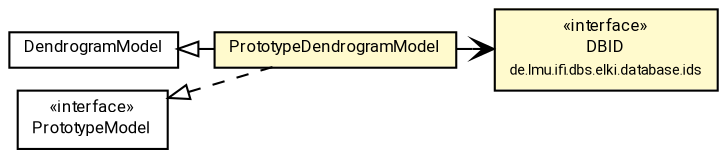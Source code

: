 #!/usr/local/bin/dot
#
# Class diagram 
# Generated by UMLGraph version R5_7_2-60-g0e99a6 (http://www.spinellis.gr/umlgraph/)
#

digraph G {
	graph [fontnames="svg"]
	edge [fontname="Roboto",fontsize=7,labelfontname="Roboto",labelfontsize=7,color="black"];
	node [fontname="Roboto",fontcolor="black",fontsize=8,shape=plaintext,margin=0,width=0,height=0];
	nodesep=0.15;
	ranksep=0.25;
	rankdir=LR;
	// de.lmu.ifi.dbs.elki.data.model.PrototypeDendrogramModel
	c8498283 [label=<<table title="de.lmu.ifi.dbs.elki.data.model.PrototypeDendrogramModel" border="0" cellborder="1" cellspacing="0" cellpadding="2" bgcolor="lemonChiffon" href="PrototypeDendrogramModel.html" target="_parent">
		<tr><td><table border="0" cellspacing="0" cellpadding="1">
		<tr><td align="center" balign="center"> <font face="Roboto">PrototypeDendrogramModel</font> </td></tr>
		</table></td></tr>
		</table>>, URL="PrototypeDendrogramModel.html"];
	// de.lmu.ifi.dbs.elki.data.model.DendrogramModel
	c8498288 [label=<<table title="de.lmu.ifi.dbs.elki.data.model.DendrogramModel" border="0" cellborder="1" cellspacing="0" cellpadding="2" href="DendrogramModel.html" target="_parent">
		<tr><td><table border="0" cellspacing="0" cellpadding="1">
		<tr><td align="center" balign="center"> <font face="Roboto">DendrogramModel</font> </td></tr>
		</table></td></tr>
		</table>>, URL="DendrogramModel.html"];
	// de.lmu.ifi.dbs.elki.data.model.PrototypeModel<V>
	c8498292 [label=<<table title="de.lmu.ifi.dbs.elki.data.model.PrototypeModel" border="0" cellborder="1" cellspacing="0" cellpadding="2" href="PrototypeModel.html" target="_parent">
		<tr><td><table border="0" cellspacing="0" cellpadding="1">
		<tr><td align="center" balign="center"> &#171;interface&#187; </td></tr>
		<tr><td align="center" balign="center"> <font face="Roboto">PrototypeModel</font> </td></tr>
		</table></td></tr>
		</table>>, URL="PrototypeModel.html"];
	// de.lmu.ifi.dbs.elki.database.ids.DBID
	c8498985 [label=<<table title="de.lmu.ifi.dbs.elki.database.ids.DBID" border="0" cellborder="1" cellspacing="0" cellpadding="2" bgcolor="LemonChiffon" href="../../database/ids/DBID.html" target="_parent">
		<tr><td><table border="0" cellspacing="0" cellpadding="1">
		<tr><td align="center" balign="center"> &#171;interface&#187; </td></tr>
		<tr><td align="center" balign="center"> <font face="Roboto">DBID</font> </td></tr>
		<tr><td align="center" balign="center"> <font face="Roboto" point-size="7.0">de.lmu.ifi.dbs.elki.database.ids</font> </td></tr>
		</table></td></tr>
		</table>>, URL="../../database/ids/DBID.html"];
	// de.lmu.ifi.dbs.elki.data.model.PrototypeDendrogramModel extends de.lmu.ifi.dbs.elki.data.model.DendrogramModel
	c8498288 -> c8498283 [arrowtail=empty,dir=back,weight=10];
	// de.lmu.ifi.dbs.elki.data.model.PrototypeDendrogramModel implements de.lmu.ifi.dbs.elki.data.model.PrototypeModel<V>
	c8498292 -> c8498283 [arrowtail=empty,style=dashed,dir=back,weight=9];
	// de.lmu.ifi.dbs.elki.data.model.PrototypeDendrogramModel navassoc de.lmu.ifi.dbs.elki.database.ids.DBID
	c8498283 -> c8498985 [arrowhead=open,weight=1];
}

